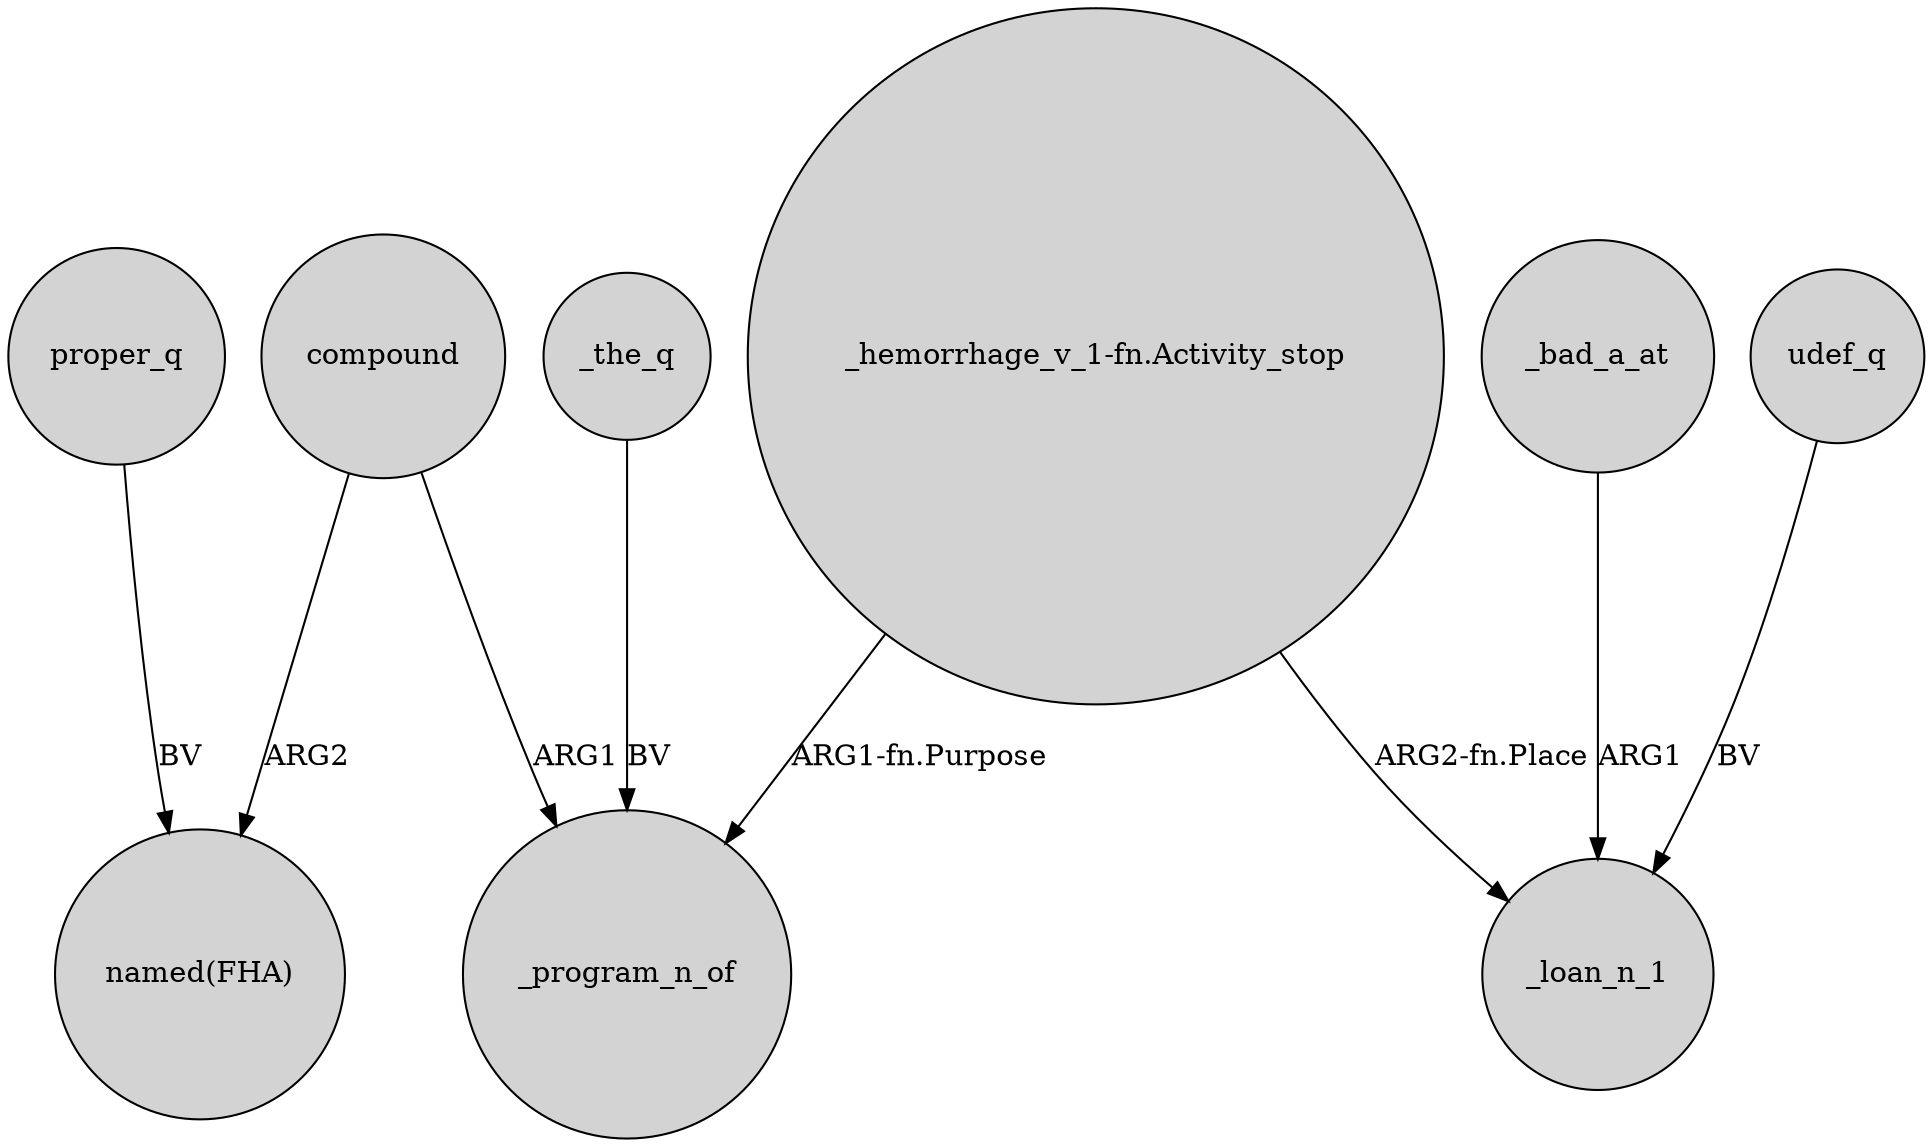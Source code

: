 digraph {
	node [shape=circle style=filled]
	compound -> "named(FHA)" [label=ARG2]
	udef_q -> _loan_n_1 [label=BV]
	"_hemorrhage_v_1-fn.Activity_stop" -> _loan_n_1 [label="ARG2-fn.Place"]
	_bad_a_at -> _loan_n_1 [label=ARG1]
	_the_q -> _program_n_of [label=BV]
	proper_q -> "named(FHA)" [label=BV]
	"_hemorrhage_v_1-fn.Activity_stop" -> _program_n_of [label="ARG1-fn.Purpose"]
	compound -> _program_n_of [label=ARG1]
}

